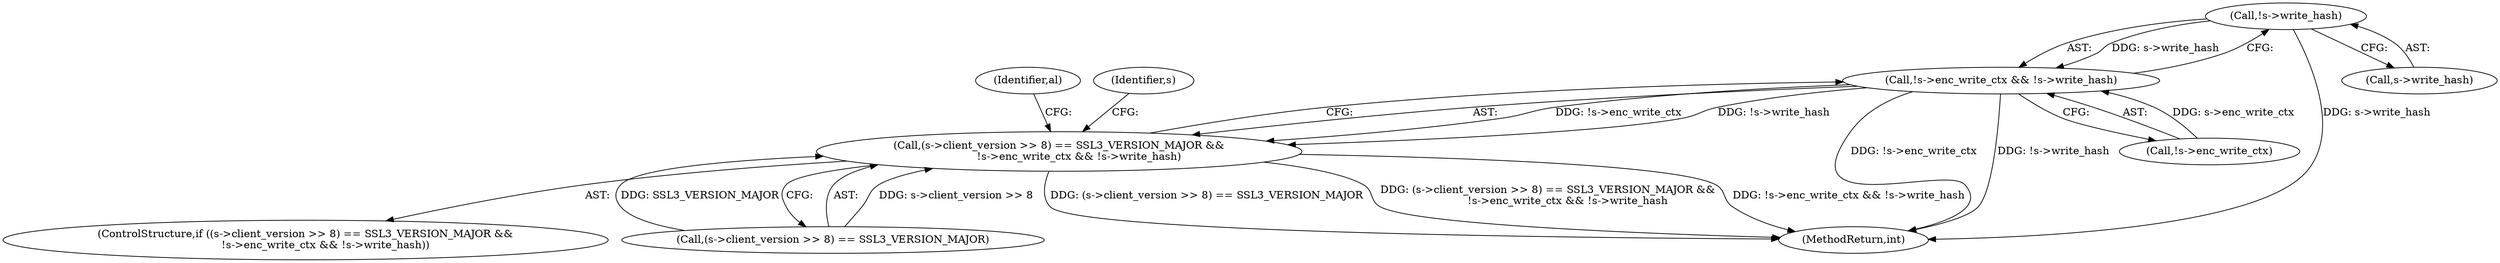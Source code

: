digraph "0_openssl_a004e72b95835136d3f1ea90517f706c24c03da7@API" {
"1000319" [label="(Call,!s->write_hash)"];
"1000314" [label="(Call,!s->enc_write_ctx && !s->write_hash)"];
"1000306" [label="(Call,(s->client_version >> 8) == SSL3_VERSION_MAJOR &&\n            !s->enc_write_ctx && !s->write_hash)"];
"1000307" [label="(Call,(s->client_version >> 8) == SSL3_VERSION_MAJOR)"];
"1000332" [label="(Identifier,al)"];
"1000320" [label="(Call,s->write_hash)"];
"1000306" [label="(Call,(s->client_version >> 8) == SSL3_VERSION_MAJOR &&\n            !s->enc_write_ctx && !s->write_hash)"];
"1000305" [label="(ControlStructure,if ((s->client_version >> 8) == SSL3_VERSION_MAJOR &&\n            !s->enc_write_ctx && !s->write_hash))"];
"1000326" [label="(Identifier,s)"];
"1000314" [label="(Call,!s->enc_write_ctx && !s->write_hash)"];
"1000315" [label="(Call,!s->enc_write_ctx)"];
"1001694" [label="(MethodReturn,int)"];
"1000319" [label="(Call,!s->write_hash)"];
"1000319" -> "1000314"  [label="AST: "];
"1000319" -> "1000320"  [label="CFG: "];
"1000320" -> "1000319"  [label="AST: "];
"1000314" -> "1000319"  [label="CFG: "];
"1000319" -> "1001694"  [label="DDG: s->write_hash"];
"1000319" -> "1000314"  [label="DDG: s->write_hash"];
"1000314" -> "1000306"  [label="AST: "];
"1000314" -> "1000315"  [label="CFG: "];
"1000315" -> "1000314"  [label="AST: "];
"1000306" -> "1000314"  [label="CFG: "];
"1000314" -> "1001694"  [label="DDG: !s->enc_write_ctx"];
"1000314" -> "1001694"  [label="DDG: !s->write_hash"];
"1000314" -> "1000306"  [label="DDG: !s->enc_write_ctx"];
"1000314" -> "1000306"  [label="DDG: !s->write_hash"];
"1000315" -> "1000314"  [label="DDG: s->enc_write_ctx"];
"1000306" -> "1000305"  [label="AST: "];
"1000306" -> "1000307"  [label="CFG: "];
"1000307" -> "1000306"  [label="AST: "];
"1000326" -> "1000306"  [label="CFG: "];
"1000332" -> "1000306"  [label="CFG: "];
"1000306" -> "1001694"  [label="DDG: (s->client_version >> 8) == SSL3_VERSION_MAJOR"];
"1000306" -> "1001694"  [label="DDG: (s->client_version >> 8) == SSL3_VERSION_MAJOR &&\n            !s->enc_write_ctx && !s->write_hash"];
"1000306" -> "1001694"  [label="DDG: !s->enc_write_ctx && !s->write_hash"];
"1000307" -> "1000306"  [label="DDG: s->client_version >> 8"];
"1000307" -> "1000306"  [label="DDG: SSL3_VERSION_MAJOR"];
}
